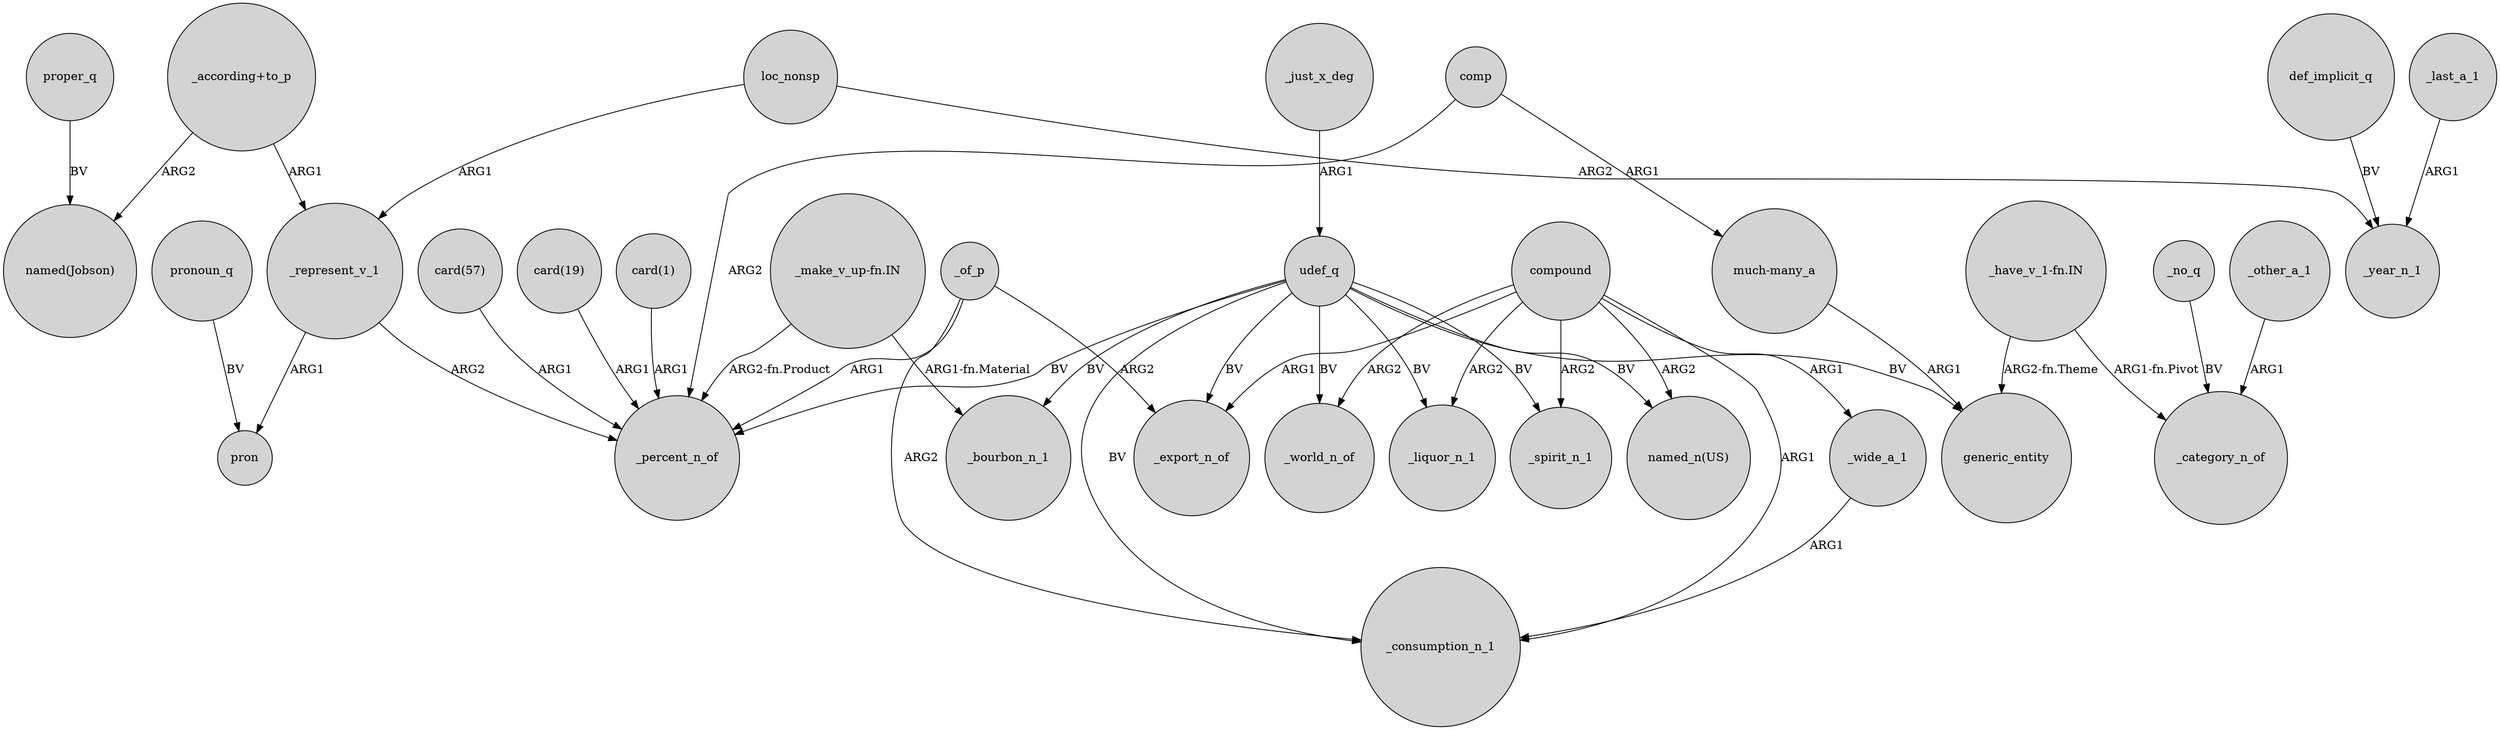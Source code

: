 digraph {
	node [shape=circle style=filled]
	"_according+to_p" -> "named(Jobson)" [label=ARG2]
	"card(1)" -> _percent_n_of [label=ARG1]
	"card(57)" -> _percent_n_of [label=ARG1]
	_just_x_deg -> udef_q [label=ARG1]
	_represent_v_1 -> pron [label=ARG1]
	udef_q -> "named_n(US)" [label=BV]
	udef_q -> generic_entity [label=BV]
	def_implicit_q -> _year_n_1 [label=BV]
	udef_q -> _bourbon_n_1 [label=BV]
	"card(19)" -> _percent_n_of [label=ARG1]
	compound -> _world_n_of [label=ARG2]
	"much-many_a" -> generic_entity [label=ARG1]
	comp -> _percent_n_of [label=ARG2]
	proper_q -> "named(Jobson)" [label=BV]
	compound -> _consumption_n_1 [label=ARG1]
	"_according+to_p" -> _represent_v_1 [label=ARG1]
	"_make_v_up-fn.IN" -> _bourbon_n_1 [label="ARG1-fn.Material"]
	udef_q -> _world_n_of [label=BV]
	compound -> "named_n(US)" [label=ARG2]
	_of_p -> _export_n_of [label=ARG2]
	compound -> _export_n_of [label=ARG1]
	_of_p -> _percent_n_of [label=ARG1]
	loc_nonsp -> _represent_v_1 [label=ARG1]
	_no_q -> _category_n_of [label=BV]
	pronoun_q -> pron [label=BV]
	"_have_v_1-fn.IN" -> generic_entity [label="ARG2-fn.Theme"]
	_other_a_1 -> _category_n_of [label=ARG1]
	"_have_v_1-fn.IN" -> _category_n_of [label="ARG1-fn.Pivot"]
	compound -> _wide_a_1 [label=ARG1]
	comp -> "much-many_a" [label=ARG1]
	"_make_v_up-fn.IN" -> _percent_n_of [label="ARG2-fn.Product"]
	loc_nonsp -> _year_n_1 [label=ARG2]
	_last_a_1 -> _year_n_1 [label=ARG1]
	udef_q -> _export_n_of [label=BV]
	compound -> _spirit_n_1 [label=ARG2]
	_wide_a_1 -> _consumption_n_1 [label=ARG1]
	_of_p -> _consumption_n_1 [label=ARG2]
	udef_q -> _percent_n_of [label=BV]
	udef_q -> _liquor_n_1 [label=BV]
	_represent_v_1 -> _percent_n_of [label=ARG2]
	udef_q -> _spirit_n_1 [label=BV]
	udef_q -> _consumption_n_1 [label=BV]
	compound -> _liquor_n_1 [label=ARG2]
}
